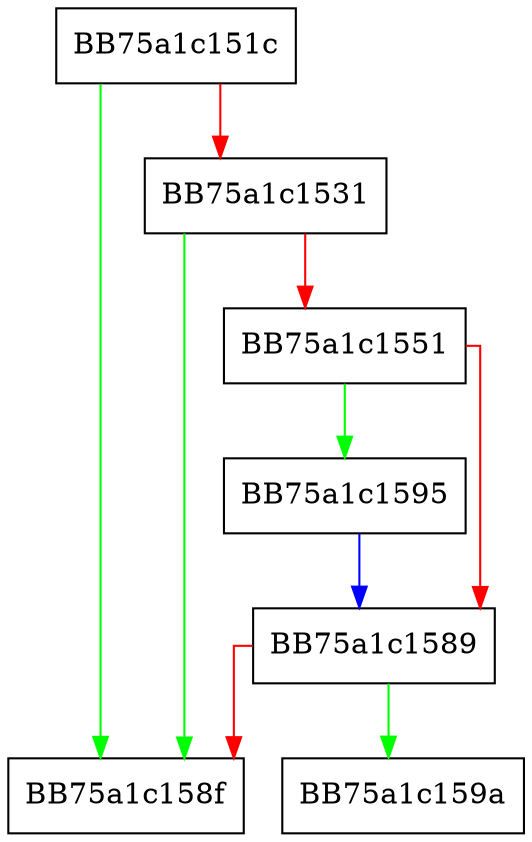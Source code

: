 digraph jmp_scan_old {
  node [shape="box"];
  graph [splines=ortho];
  BB75a1c151c -> BB75a1c158f [color="green"];
  BB75a1c151c -> BB75a1c1531 [color="red"];
  BB75a1c1531 -> BB75a1c158f [color="green"];
  BB75a1c1531 -> BB75a1c1551 [color="red"];
  BB75a1c1551 -> BB75a1c1595 [color="green"];
  BB75a1c1551 -> BB75a1c1589 [color="red"];
  BB75a1c1589 -> BB75a1c159a [color="green"];
  BB75a1c1589 -> BB75a1c158f [color="red"];
  BB75a1c1595 -> BB75a1c1589 [color="blue"];
}